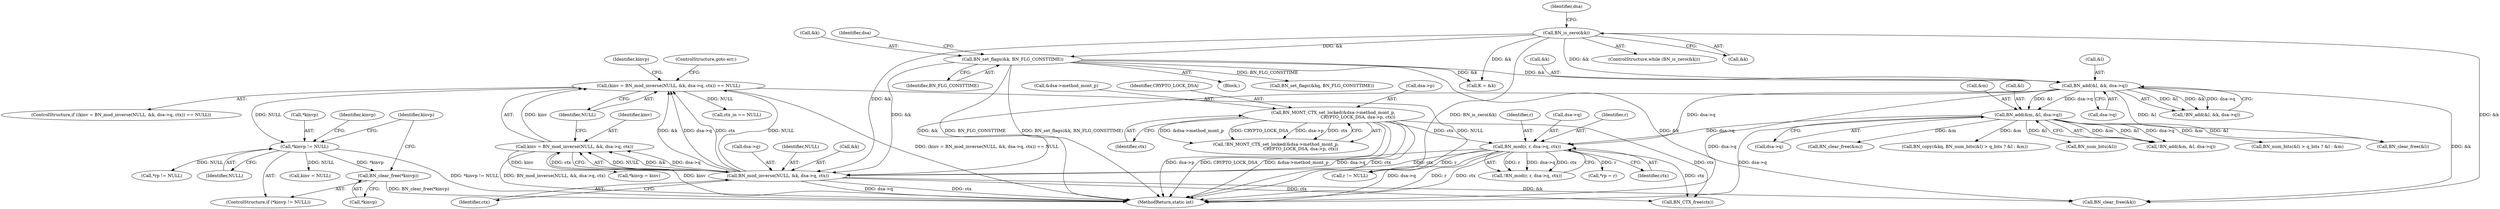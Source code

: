 digraph "0_openssl_43e6a58d4991a451daf4891ff05a48735df871ac@API" {
"1000357" [label="(Call,BN_clear_free(*kinvp))"];
"1000353" [label="(Call,*kinvp != NULL)"];
"1000339" [label="(Call,(kinv = BN_mod_inverse(NULL, &k, dsa->q, ctx)) == NULL)"];
"1000340" [label="(Call,kinv = BN_mod_inverse(NULL, &k, dsa->q, ctx))"];
"1000342" [label="(Call,BN_mod_inverse(NULL, &k, dsa->q, ctx))"];
"1000281" [label="(Call,BN_add(&l, &k, dsa->q))"];
"1000233" [label="(Call,BN_is_zero(&k))"];
"1000245" [label="(Call,BN_set_flags(&k, BN_FLG_CONSTTIME))"];
"1000330" [label="(Call,BN_mod(r, r, dsa->q, ctx))"];
"1000291" [label="(Call,BN_add(&m, &l, dsa->q))"];
"1000258" [label="(Call,BN_MONT_CTX_set_locked(&dsa->method_mont_p,\n                                    CRYPTO_LOCK_DSA, dsa->p, ctx))"];
"1000354" [label="(Call,*kinvp)"];
"1000346" [label="(Call,dsa->q)"];
"1000368" [label="(Call,*rp != NULL)"];
"1000360" [label="(Call,*kinvp = kinv)"];
"1000400" [label="(Call,BN_CTX_free(ctx))"];
"1000416" [label="(MethodReturn,static int)"];
"1000280" [label="(Call,!BN_add(&l, &k, dsa->q))"];
"1000294" [label="(Call,&l)"];
"1000291" [label="(Call,BN_add(&m, &l, dsa->q))"];
"1000248" [label="(Identifier,BN_FLG_CONSTTIME)"];
"1000259" [label="(Call,&dsa->method_mont_p)"];
"1000244" [label="(Block,)"];
"1000329" [label="(Call,!BN_mod(r, r, dsa->q, ctx))"];
"1000305" [label="(Call,BN_num_bits(&l))"];
"1000330" [label="(Call,BN_mod(r, r, dsa->q, ctx))"];
"1000258" [label="(Call,BN_MONT_CTX_set_locked(&dsa->method_mont_p,\n                                    CRYPTO_LOCK_DSA, dsa->p, ctx))"];
"1000324" [label="(Call,K = &k)"];
"1000343" [label="(Identifier,NULL)"];
"1000246" [label="(Call,&k)"];
"1000233" [label="(Call,BN_is_zero(&k))"];
"1000263" [label="(Identifier,CRYPTO_LOCK_DSA)"];
"1000240" [label="(Identifier,dsa)"];
"1000397" [label="(Call,ctx_in == NULL)"];
"1000356" [label="(Identifier,NULL)"];
"1000342" [label="(Call,BN_mod_inverse(NULL, &k, dsa->q, ctx))"];
"1000349" [label="(Identifier,ctx)"];
"1000282" [label="(Call,&l)"];
"1000232" [label="(ControlStructure,while (BN_is_zero(&k)))"];
"1000332" [label="(Identifier,r)"];
"1000408" [label="(Call,BN_clear_free(&l))"];
"1000375" [label="(Call,*rp = r)"];
"1000290" [label="(Call,!BN_add(&m, &l, dsa->q))"];
"1000267" [label="(Identifier,ctx)"];
"1000264" [label="(Call,dsa->p)"];
"1000331" [label="(Identifier,r)"];
"1000303" [label="(Call,BN_num_bits(&l) > q_bits ? &l : &m)"];
"1000351" [label="(ControlStructure,goto err;)"];
"1000341" [label="(Identifier,kinv)"];
"1000336" [label="(Identifier,ctx)"];
"1000257" [label="(Call,!BN_MONT_CTX_set_locked(&dsa->method_mont_p,\n                                    CRYPTO_LOCK_DSA, dsa->p, ctx))"];
"1000245" [label="(Call,BN_set_flags(&k, BN_FLG_CONSTTIME))"];
"1000338" [label="(ControlStructure,if ((kinv = BN_mod_inverse(NULL, &k, dsa->q, ctx)) == NULL))"];
"1000344" [label="(Call,&k)"];
"1000314" [label="(Call,BN_set_flags(&kq, BN_FLG_CONSTTIME))"];
"1000350" [label="(Identifier,NULL)"];
"1000333" [label="(Call,dsa->q)"];
"1000296" [label="(Call,dsa->q)"];
"1000352" [label="(ControlStructure,if (*kinvp != NULL))"];
"1000292" [label="(Call,&m)"];
"1000340" [label="(Call,kinv = BN_mod_inverse(NULL, &k, dsa->q, ctx))"];
"1000358" [label="(Call,*kinvp)"];
"1000252" [label="(Identifier,dsa)"];
"1000357" [label="(Call,BN_clear_free(*kinvp))"];
"1000281" [label="(Call,BN_add(&l, &k, dsa->q))"];
"1000355" [label="(Identifier,kinvp)"];
"1000402" [label="(Call,BN_clear_free(&k))"];
"1000339" [label="(Call,(kinv = BN_mod_inverse(NULL, &k, dsa->q, ctx)) == NULL)"];
"1000353" [label="(Call,*kinvp != NULL)"];
"1000286" [label="(Call,dsa->q)"];
"1000234" [label="(Call,&k)"];
"1000362" [label="(Identifier,kinvp)"];
"1000411" [label="(Call,BN_clear_free(&m))"];
"1000284" [label="(Call,&k)"];
"1000364" [label="(Call,kinv = NULL)"];
"1000391" [label="(Call,r != NULL)"];
"1000300" [label="(Call,BN_copy(&kq, BN_num_bits(&l) > q_bits ? &l : &m))"];
"1000359" [label="(Identifier,kinvp)"];
"1000357" -> "1000352"  [label="AST: "];
"1000357" -> "1000358"  [label="CFG: "];
"1000358" -> "1000357"  [label="AST: "];
"1000362" -> "1000357"  [label="CFG: "];
"1000357" -> "1000416"  [label="DDG: BN_clear_free(*kinvp)"];
"1000353" -> "1000357"  [label="DDG: *kinvp"];
"1000353" -> "1000352"  [label="AST: "];
"1000353" -> "1000356"  [label="CFG: "];
"1000354" -> "1000353"  [label="AST: "];
"1000356" -> "1000353"  [label="AST: "];
"1000359" -> "1000353"  [label="CFG: "];
"1000362" -> "1000353"  [label="CFG: "];
"1000353" -> "1000416"  [label="DDG: *kinvp != NULL"];
"1000339" -> "1000353"  [label="DDG: NULL"];
"1000353" -> "1000364"  [label="DDG: NULL"];
"1000353" -> "1000368"  [label="DDG: NULL"];
"1000339" -> "1000338"  [label="AST: "];
"1000339" -> "1000350"  [label="CFG: "];
"1000340" -> "1000339"  [label="AST: "];
"1000350" -> "1000339"  [label="AST: "];
"1000351" -> "1000339"  [label="CFG: "];
"1000355" -> "1000339"  [label="CFG: "];
"1000339" -> "1000416"  [label="DDG: (kinv = BN_mod_inverse(NULL, &k, dsa->q, ctx)) == NULL"];
"1000340" -> "1000339"  [label="DDG: kinv"];
"1000342" -> "1000339"  [label="DDG: NULL"];
"1000342" -> "1000339"  [label="DDG: &k"];
"1000342" -> "1000339"  [label="DDG: dsa->q"];
"1000342" -> "1000339"  [label="DDG: ctx"];
"1000339" -> "1000391"  [label="DDG: NULL"];
"1000339" -> "1000397"  [label="DDG: NULL"];
"1000340" -> "1000342"  [label="CFG: "];
"1000341" -> "1000340"  [label="AST: "];
"1000342" -> "1000340"  [label="AST: "];
"1000350" -> "1000340"  [label="CFG: "];
"1000340" -> "1000416"  [label="DDG: BN_mod_inverse(NULL, &k, dsa->q, ctx)"];
"1000340" -> "1000416"  [label="DDG: kinv"];
"1000342" -> "1000340"  [label="DDG: NULL"];
"1000342" -> "1000340"  [label="DDG: &k"];
"1000342" -> "1000340"  [label="DDG: dsa->q"];
"1000342" -> "1000340"  [label="DDG: ctx"];
"1000340" -> "1000360"  [label="DDG: kinv"];
"1000342" -> "1000349"  [label="CFG: "];
"1000343" -> "1000342"  [label="AST: "];
"1000344" -> "1000342"  [label="AST: "];
"1000346" -> "1000342"  [label="AST: "];
"1000349" -> "1000342"  [label="AST: "];
"1000342" -> "1000416"  [label="DDG: ctx"];
"1000342" -> "1000416"  [label="DDG: dsa->q"];
"1000281" -> "1000342"  [label="DDG: &k"];
"1000233" -> "1000342"  [label="DDG: &k"];
"1000245" -> "1000342"  [label="DDG: &k"];
"1000330" -> "1000342"  [label="DDG: dsa->q"];
"1000330" -> "1000342"  [label="DDG: ctx"];
"1000342" -> "1000400"  [label="DDG: ctx"];
"1000342" -> "1000402"  [label="DDG: &k"];
"1000281" -> "1000280"  [label="AST: "];
"1000281" -> "1000286"  [label="CFG: "];
"1000282" -> "1000281"  [label="AST: "];
"1000284" -> "1000281"  [label="AST: "];
"1000286" -> "1000281"  [label="AST: "];
"1000280" -> "1000281"  [label="CFG: "];
"1000281" -> "1000416"  [label="DDG: dsa->q"];
"1000281" -> "1000280"  [label="DDG: &l"];
"1000281" -> "1000280"  [label="DDG: &k"];
"1000281" -> "1000280"  [label="DDG: dsa->q"];
"1000233" -> "1000281"  [label="DDG: &k"];
"1000245" -> "1000281"  [label="DDG: &k"];
"1000281" -> "1000291"  [label="DDG: &l"];
"1000281" -> "1000291"  [label="DDG: dsa->q"];
"1000281" -> "1000330"  [label="DDG: dsa->q"];
"1000281" -> "1000402"  [label="DDG: &k"];
"1000281" -> "1000408"  [label="DDG: &l"];
"1000233" -> "1000232"  [label="AST: "];
"1000233" -> "1000234"  [label="CFG: "];
"1000234" -> "1000233"  [label="AST: "];
"1000240" -> "1000233"  [label="CFG: "];
"1000233" -> "1000416"  [label="DDG: BN_is_zero(&k)"];
"1000233" -> "1000245"  [label="DDG: &k"];
"1000233" -> "1000324"  [label="DDG: &k"];
"1000233" -> "1000402"  [label="DDG: &k"];
"1000245" -> "1000244"  [label="AST: "];
"1000245" -> "1000248"  [label="CFG: "];
"1000246" -> "1000245"  [label="AST: "];
"1000248" -> "1000245"  [label="AST: "];
"1000252" -> "1000245"  [label="CFG: "];
"1000245" -> "1000416"  [label="DDG: BN_FLG_CONSTTIME"];
"1000245" -> "1000416"  [label="DDG: BN_set_flags(&k, BN_FLG_CONSTTIME)"];
"1000245" -> "1000314"  [label="DDG: BN_FLG_CONSTTIME"];
"1000245" -> "1000324"  [label="DDG: &k"];
"1000245" -> "1000402"  [label="DDG: &k"];
"1000330" -> "1000329"  [label="AST: "];
"1000330" -> "1000336"  [label="CFG: "];
"1000331" -> "1000330"  [label="AST: "];
"1000332" -> "1000330"  [label="AST: "];
"1000333" -> "1000330"  [label="AST: "];
"1000336" -> "1000330"  [label="AST: "];
"1000329" -> "1000330"  [label="CFG: "];
"1000330" -> "1000416"  [label="DDG: r"];
"1000330" -> "1000416"  [label="DDG: ctx"];
"1000330" -> "1000416"  [label="DDG: dsa->q"];
"1000330" -> "1000329"  [label="DDG: r"];
"1000330" -> "1000329"  [label="DDG: dsa->q"];
"1000330" -> "1000329"  [label="DDG: ctx"];
"1000291" -> "1000330"  [label="DDG: dsa->q"];
"1000258" -> "1000330"  [label="DDG: ctx"];
"1000330" -> "1000375"  [label="DDG: r"];
"1000330" -> "1000391"  [label="DDG: r"];
"1000330" -> "1000400"  [label="DDG: ctx"];
"1000291" -> "1000290"  [label="AST: "];
"1000291" -> "1000296"  [label="CFG: "];
"1000292" -> "1000291"  [label="AST: "];
"1000294" -> "1000291"  [label="AST: "];
"1000296" -> "1000291"  [label="AST: "];
"1000290" -> "1000291"  [label="CFG: "];
"1000291" -> "1000416"  [label="DDG: dsa->q"];
"1000291" -> "1000290"  [label="DDG: &m"];
"1000291" -> "1000290"  [label="DDG: &l"];
"1000291" -> "1000290"  [label="DDG: dsa->q"];
"1000291" -> "1000300"  [label="DDG: &m"];
"1000291" -> "1000305"  [label="DDG: &l"];
"1000291" -> "1000303"  [label="DDG: &m"];
"1000291" -> "1000408"  [label="DDG: &l"];
"1000291" -> "1000411"  [label="DDG: &m"];
"1000258" -> "1000257"  [label="AST: "];
"1000258" -> "1000267"  [label="CFG: "];
"1000259" -> "1000258"  [label="AST: "];
"1000263" -> "1000258"  [label="AST: "];
"1000264" -> "1000258"  [label="AST: "];
"1000267" -> "1000258"  [label="AST: "];
"1000257" -> "1000258"  [label="CFG: "];
"1000258" -> "1000416"  [label="DDG: &dsa->method_mont_p"];
"1000258" -> "1000416"  [label="DDG: ctx"];
"1000258" -> "1000416"  [label="DDG: dsa->p"];
"1000258" -> "1000416"  [label="DDG: CRYPTO_LOCK_DSA"];
"1000258" -> "1000257"  [label="DDG: &dsa->method_mont_p"];
"1000258" -> "1000257"  [label="DDG: CRYPTO_LOCK_DSA"];
"1000258" -> "1000257"  [label="DDG: dsa->p"];
"1000258" -> "1000257"  [label="DDG: ctx"];
"1000258" -> "1000400"  [label="DDG: ctx"];
}
